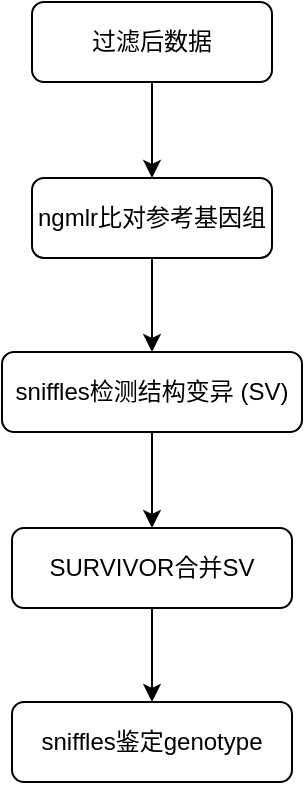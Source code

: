 <mxfile pages="1" version="11.2.1" type="github"><diagram id="xDfFg-jR0uBV954qgt4A" name="Page-1"><mxGraphModel dx="1422" dy="796" grid="1" gridSize="10" guides="1" tooltips="1" connect="1" arrows="1" fold="1" page="1" pageScale="1" pageWidth="827" pageHeight="1169" math="0" shadow="0"><root><mxCell id="0"/><mxCell id="1" parent="0"/><mxCell id="0gGQdfy3EC_xMcQx387R-3" value="" style="edgeStyle=orthogonalEdgeStyle;rounded=0;orthogonalLoop=1;jettySize=auto;html=1;" edge="1" parent="1" source="0gGQdfy3EC_xMcQx387R-1" target="0gGQdfy3EC_xMcQx387R-2"><mxGeometry relative="1" as="geometry"/></mxCell><mxCell id="0gGQdfy3EC_xMcQx387R-1" value="过滤后数据" style="rounded=1;whiteSpace=wrap;html=1;" vertex="1" parent="1"><mxGeometry x="390" y="40" width="120" height="40" as="geometry"/></mxCell><mxCell id="0gGQdfy3EC_xMcQx387R-5" value="" style="edgeStyle=orthogonalEdgeStyle;rounded=0;orthogonalLoop=1;jettySize=auto;html=1;entryX=0.5;entryY=0;entryDx=0;entryDy=0;" edge="1" parent="1" source="0gGQdfy3EC_xMcQx387R-2" target="0gGQdfy3EC_xMcQx387R-6"><mxGeometry relative="1" as="geometry"><mxPoint x="450" y="320" as="targetPoint"/></mxGeometry></mxCell><mxCell id="0gGQdfy3EC_xMcQx387R-2" value="ngmlr比对参考基因组" style="rounded=1;whiteSpace=wrap;html=1;" vertex="1" parent="1"><mxGeometry x="390" y="128" width="120" height="40" as="geometry"/></mxCell><mxCell id="0gGQdfy3EC_xMcQx387R-16" value="" style="edgeStyle=orthogonalEdgeStyle;rounded=0;orthogonalLoop=1;jettySize=auto;html=1;entryX=0.5;entryY=0;entryDx=0;entryDy=0;" edge="1" parent="1" source="0gGQdfy3EC_xMcQx387R-6" target="0gGQdfy3EC_xMcQx387R-11"><mxGeometry relative="1" as="geometry"><mxPoint x="450" y="430" as="targetPoint"/></mxGeometry></mxCell><mxCell id="0gGQdfy3EC_xMcQx387R-6" value="sniffles检测结构变异 (SV)" style="rounded=1;whiteSpace=wrap;html=1;" vertex="1" parent="1"><mxGeometry x="375" y="215" width="150" height="40" as="geometry"/></mxCell><mxCell id="0gGQdfy3EC_xMcQx387R-18" value="" style="edgeStyle=orthogonalEdgeStyle;rounded=0;orthogonalLoop=1;jettySize=auto;html=1;" edge="1" parent="1" source="0gGQdfy3EC_xMcQx387R-11" target="0gGQdfy3EC_xMcQx387R-17"><mxGeometry relative="1" as="geometry"/></mxCell><mxCell id="0gGQdfy3EC_xMcQx387R-11" value="SURVIVOR合并SV" style="rounded=1;whiteSpace=wrap;html=1;" vertex="1" parent="1"><mxGeometry x="380" y="303" width="140" height="40" as="geometry"/></mxCell><mxCell id="0gGQdfy3EC_xMcQx387R-17" value="sniffles鉴定genotype" style="rounded=1;whiteSpace=wrap;html=1;" vertex="1" parent="1"><mxGeometry x="380" y="390" width="140" height="40" as="geometry"/></mxCell></root></mxGraphModel></diagram></mxfile>